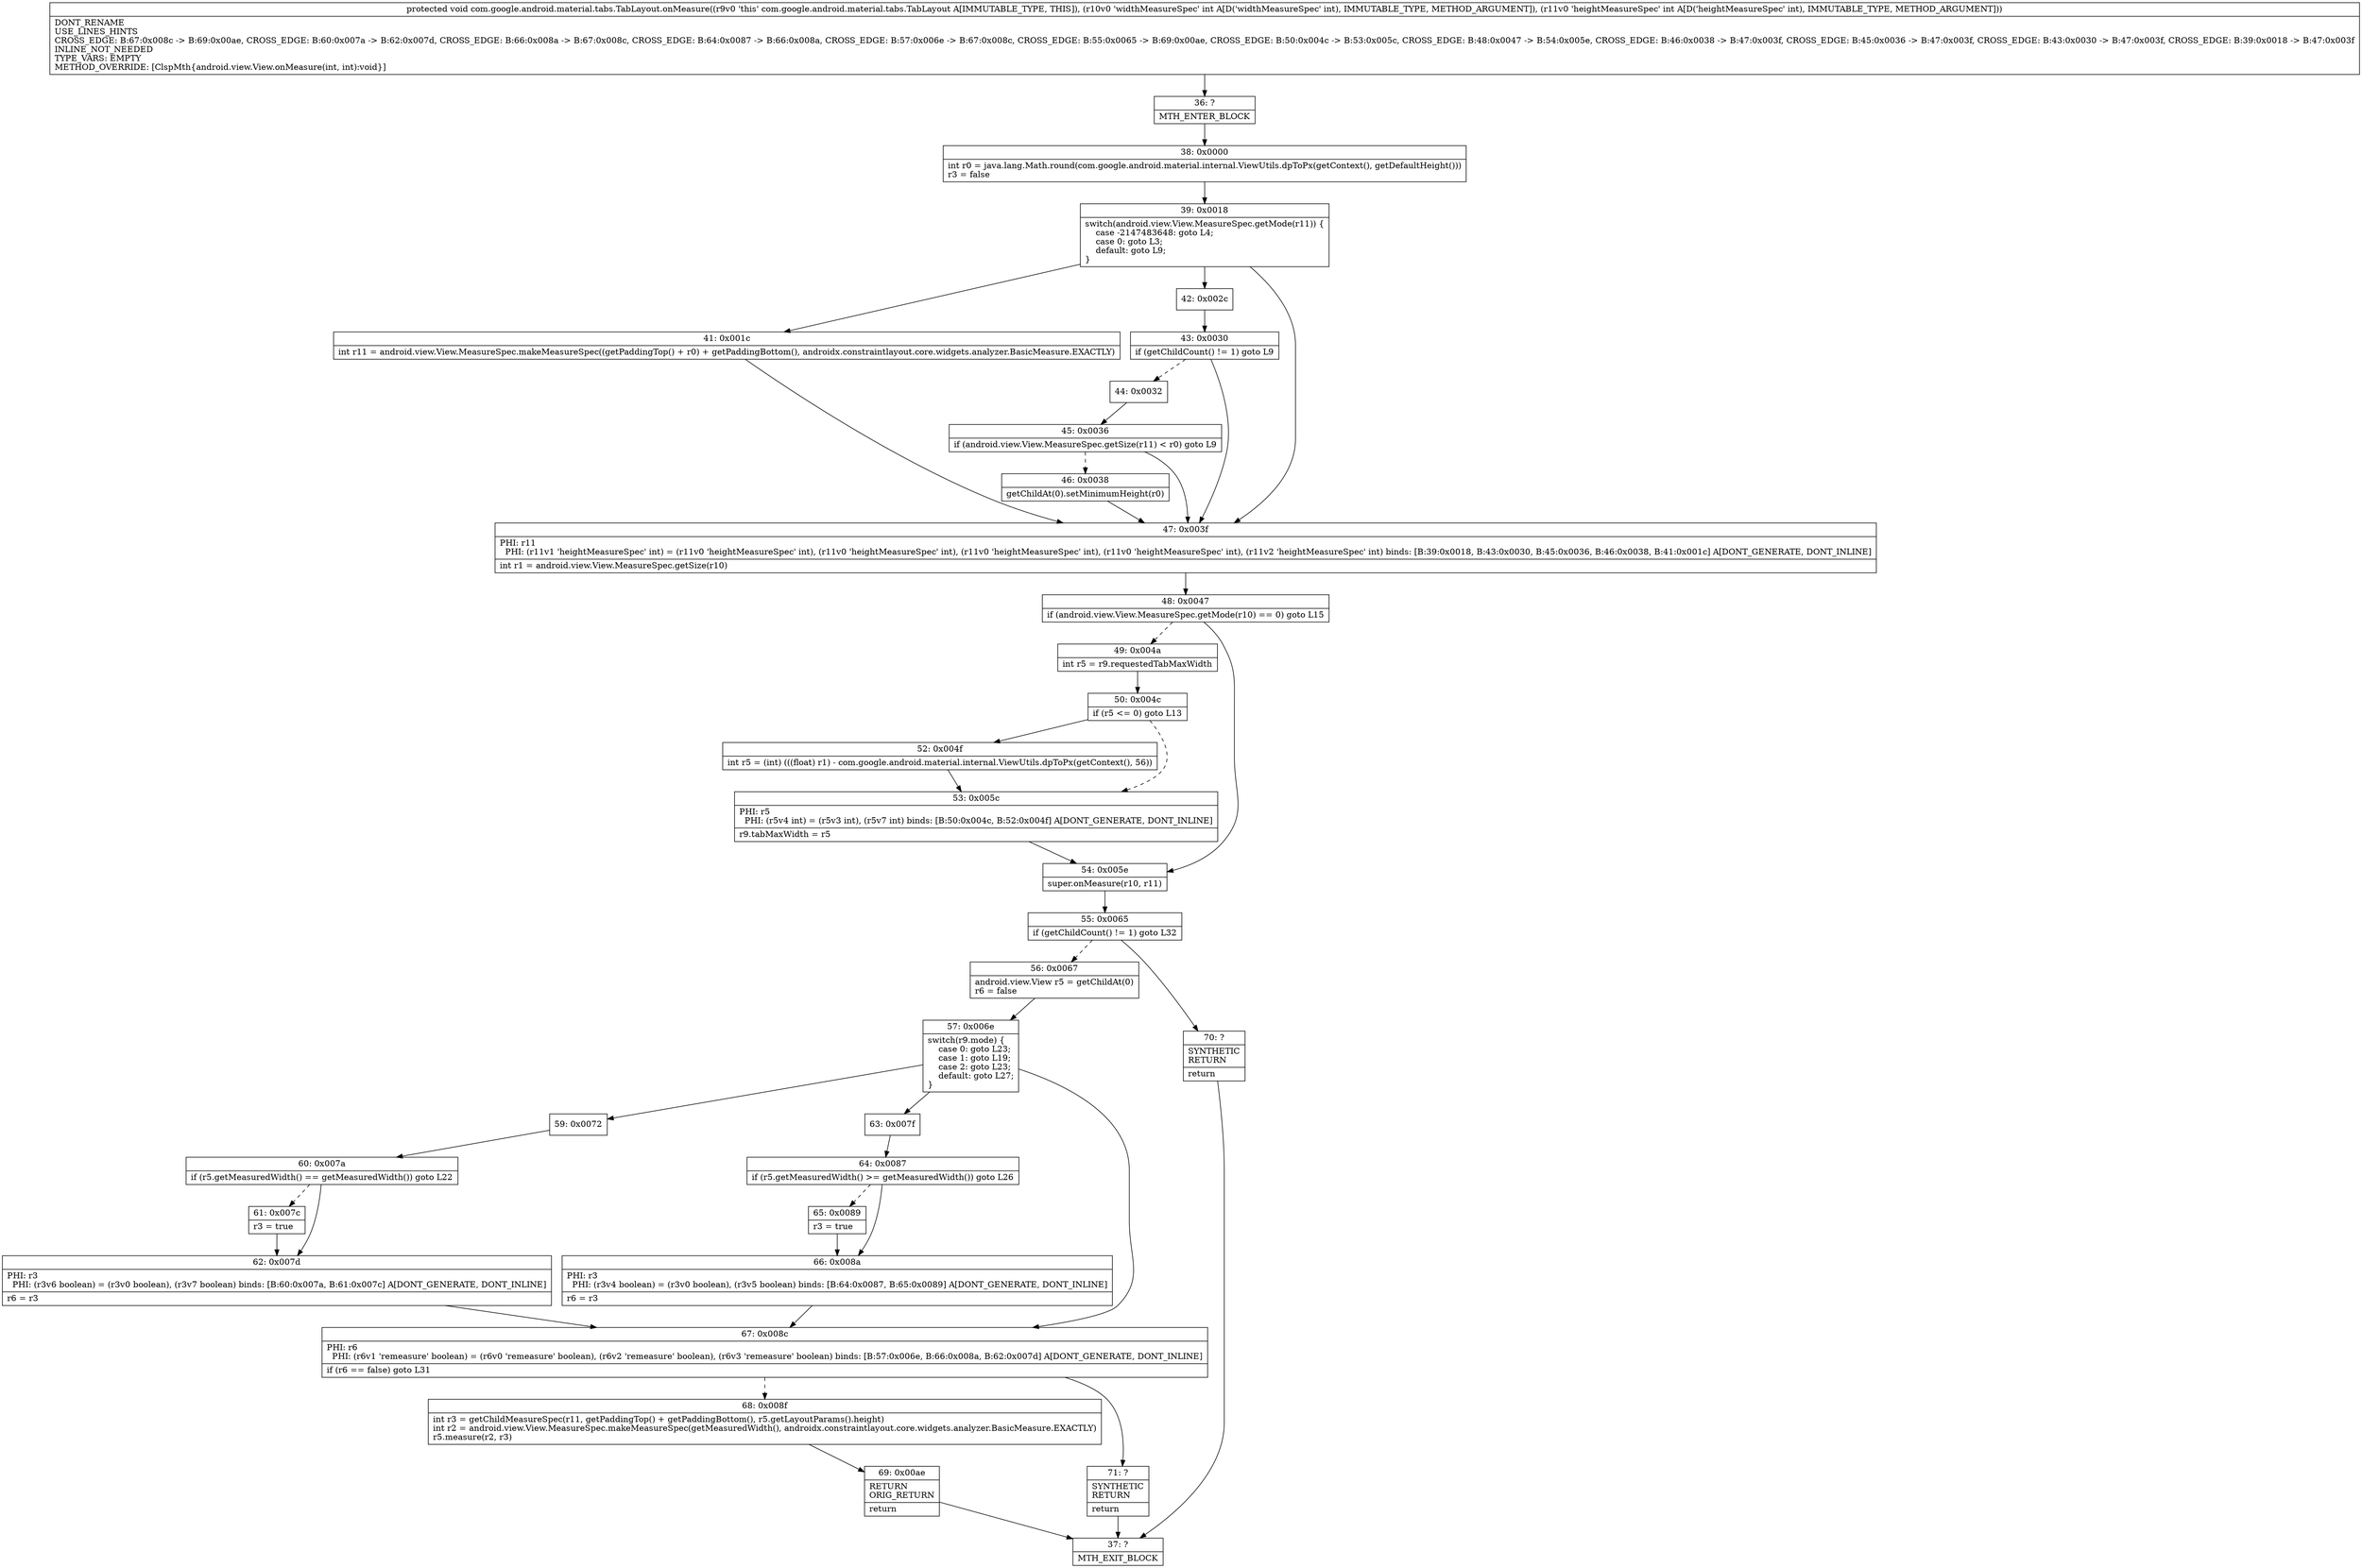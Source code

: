 digraph "CFG forcom.google.android.material.tabs.TabLayout.onMeasure(II)V" {
Node_36 [shape=record,label="{36\:\ ?|MTH_ENTER_BLOCK\l}"];
Node_38 [shape=record,label="{38\:\ 0x0000|int r0 = java.lang.Math.round(com.google.android.material.internal.ViewUtils.dpToPx(getContext(), getDefaultHeight()))\lr3 = false\l}"];
Node_39 [shape=record,label="{39\:\ 0x0018|switch(android.view.View.MeasureSpec.getMode(r11)) \{\l    case \-2147483648: goto L4;\l    case 0: goto L3;\l    default: goto L9;\l\}\l}"];
Node_41 [shape=record,label="{41\:\ 0x001c|int r11 = android.view.View.MeasureSpec.makeMeasureSpec((getPaddingTop() + r0) + getPaddingBottom(), androidx.constraintlayout.core.widgets.analyzer.BasicMeasure.EXACTLY)\l}"];
Node_42 [shape=record,label="{42\:\ 0x002c}"];
Node_43 [shape=record,label="{43\:\ 0x0030|if (getChildCount() != 1) goto L9\l}"];
Node_44 [shape=record,label="{44\:\ 0x0032}"];
Node_45 [shape=record,label="{45\:\ 0x0036|if (android.view.View.MeasureSpec.getSize(r11) \< r0) goto L9\l}"];
Node_46 [shape=record,label="{46\:\ 0x0038|getChildAt(0).setMinimumHeight(r0)\l}"];
Node_47 [shape=record,label="{47\:\ 0x003f|PHI: r11 \l  PHI: (r11v1 'heightMeasureSpec' int) = (r11v0 'heightMeasureSpec' int), (r11v0 'heightMeasureSpec' int), (r11v0 'heightMeasureSpec' int), (r11v0 'heightMeasureSpec' int), (r11v2 'heightMeasureSpec' int) binds: [B:39:0x0018, B:43:0x0030, B:45:0x0036, B:46:0x0038, B:41:0x001c] A[DONT_GENERATE, DONT_INLINE]\l|int r1 = android.view.View.MeasureSpec.getSize(r10)\l}"];
Node_48 [shape=record,label="{48\:\ 0x0047|if (android.view.View.MeasureSpec.getMode(r10) == 0) goto L15\l}"];
Node_49 [shape=record,label="{49\:\ 0x004a|int r5 = r9.requestedTabMaxWidth\l}"];
Node_50 [shape=record,label="{50\:\ 0x004c|if (r5 \<= 0) goto L13\l}"];
Node_52 [shape=record,label="{52\:\ 0x004f|int r5 = (int) (((float) r1) \- com.google.android.material.internal.ViewUtils.dpToPx(getContext(), 56))\l}"];
Node_53 [shape=record,label="{53\:\ 0x005c|PHI: r5 \l  PHI: (r5v4 int) = (r5v3 int), (r5v7 int) binds: [B:50:0x004c, B:52:0x004f] A[DONT_GENERATE, DONT_INLINE]\l|r9.tabMaxWidth = r5\l}"];
Node_54 [shape=record,label="{54\:\ 0x005e|super.onMeasure(r10, r11)\l}"];
Node_55 [shape=record,label="{55\:\ 0x0065|if (getChildCount() != 1) goto L32\l}"];
Node_56 [shape=record,label="{56\:\ 0x0067|android.view.View r5 = getChildAt(0)\lr6 = false\l}"];
Node_57 [shape=record,label="{57\:\ 0x006e|switch(r9.mode) \{\l    case 0: goto L23;\l    case 1: goto L19;\l    case 2: goto L23;\l    default: goto L27;\l\}\l}"];
Node_59 [shape=record,label="{59\:\ 0x0072}"];
Node_60 [shape=record,label="{60\:\ 0x007a|if (r5.getMeasuredWidth() == getMeasuredWidth()) goto L22\l}"];
Node_61 [shape=record,label="{61\:\ 0x007c|r3 = true\l}"];
Node_62 [shape=record,label="{62\:\ 0x007d|PHI: r3 \l  PHI: (r3v6 boolean) = (r3v0 boolean), (r3v7 boolean) binds: [B:60:0x007a, B:61:0x007c] A[DONT_GENERATE, DONT_INLINE]\l|r6 = r3\l}"];
Node_63 [shape=record,label="{63\:\ 0x007f}"];
Node_64 [shape=record,label="{64\:\ 0x0087|if (r5.getMeasuredWidth() \>= getMeasuredWidth()) goto L26\l}"];
Node_65 [shape=record,label="{65\:\ 0x0089|r3 = true\l}"];
Node_66 [shape=record,label="{66\:\ 0x008a|PHI: r3 \l  PHI: (r3v4 boolean) = (r3v0 boolean), (r3v5 boolean) binds: [B:64:0x0087, B:65:0x0089] A[DONT_GENERATE, DONT_INLINE]\l|r6 = r3\l}"];
Node_67 [shape=record,label="{67\:\ 0x008c|PHI: r6 \l  PHI: (r6v1 'remeasure' boolean) = (r6v0 'remeasure' boolean), (r6v2 'remeasure' boolean), (r6v3 'remeasure' boolean) binds: [B:57:0x006e, B:66:0x008a, B:62:0x007d] A[DONT_GENERATE, DONT_INLINE]\l|if (r6 == false) goto L31\l}"];
Node_68 [shape=record,label="{68\:\ 0x008f|int r3 = getChildMeasureSpec(r11, getPaddingTop() + getPaddingBottom(), r5.getLayoutParams().height)\lint r2 = android.view.View.MeasureSpec.makeMeasureSpec(getMeasuredWidth(), androidx.constraintlayout.core.widgets.analyzer.BasicMeasure.EXACTLY)\lr5.measure(r2, r3)\l}"];
Node_69 [shape=record,label="{69\:\ 0x00ae|RETURN\lORIG_RETURN\l|return\l}"];
Node_37 [shape=record,label="{37\:\ ?|MTH_EXIT_BLOCK\l}"];
Node_71 [shape=record,label="{71\:\ ?|SYNTHETIC\lRETURN\l|return\l}"];
Node_70 [shape=record,label="{70\:\ ?|SYNTHETIC\lRETURN\l|return\l}"];
MethodNode[shape=record,label="{protected void com.google.android.material.tabs.TabLayout.onMeasure((r9v0 'this' com.google.android.material.tabs.TabLayout A[IMMUTABLE_TYPE, THIS]), (r10v0 'widthMeasureSpec' int A[D('widthMeasureSpec' int), IMMUTABLE_TYPE, METHOD_ARGUMENT]), (r11v0 'heightMeasureSpec' int A[D('heightMeasureSpec' int), IMMUTABLE_TYPE, METHOD_ARGUMENT]))  | DONT_RENAME\lUSE_LINES_HINTS\lCROSS_EDGE: B:67:0x008c \-\> B:69:0x00ae, CROSS_EDGE: B:60:0x007a \-\> B:62:0x007d, CROSS_EDGE: B:66:0x008a \-\> B:67:0x008c, CROSS_EDGE: B:64:0x0087 \-\> B:66:0x008a, CROSS_EDGE: B:57:0x006e \-\> B:67:0x008c, CROSS_EDGE: B:55:0x0065 \-\> B:69:0x00ae, CROSS_EDGE: B:50:0x004c \-\> B:53:0x005c, CROSS_EDGE: B:48:0x0047 \-\> B:54:0x005e, CROSS_EDGE: B:46:0x0038 \-\> B:47:0x003f, CROSS_EDGE: B:45:0x0036 \-\> B:47:0x003f, CROSS_EDGE: B:43:0x0030 \-\> B:47:0x003f, CROSS_EDGE: B:39:0x0018 \-\> B:47:0x003f\lINLINE_NOT_NEEDED\lTYPE_VARS: EMPTY\lMETHOD_OVERRIDE: [ClspMth\{android.view.View.onMeasure(int, int):void\}]\l}"];
MethodNode -> Node_36;Node_36 -> Node_38;
Node_38 -> Node_39;
Node_39 -> Node_41;
Node_39 -> Node_42;
Node_39 -> Node_47;
Node_41 -> Node_47;
Node_42 -> Node_43;
Node_43 -> Node_44[style=dashed];
Node_43 -> Node_47;
Node_44 -> Node_45;
Node_45 -> Node_46[style=dashed];
Node_45 -> Node_47;
Node_46 -> Node_47;
Node_47 -> Node_48;
Node_48 -> Node_49[style=dashed];
Node_48 -> Node_54;
Node_49 -> Node_50;
Node_50 -> Node_52;
Node_50 -> Node_53[style=dashed];
Node_52 -> Node_53;
Node_53 -> Node_54;
Node_54 -> Node_55;
Node_55 -> Node_56[style=dashed];
Node_55 -> Node_70;
Node_56 -> Node_57;
Node_57 -> Node_59;
Node_57 -> Node_63;
Node_57 -> Node_67;
Node_59 -> Node_60;
Node_60 -> Node_61[style=dashed];
Node_60 -> Node_62;
Node_61 -> Node_62;
Node_62 -> Node_67;
Node_63 -> Node_64;
Node_64 -> Node_65[style=dashed];
Node_64 -> Node_66;
Node_65 -> Node_66;
Node_66 -> Node_67;
Node_67 -> Node_68[style=dashed];
Node_67 -> Node_71;
Node_68 -> Node_69;
Node_69 -> Node_37;
Node_71 -> Node_37;
Node_70 -> Node_37;
}

